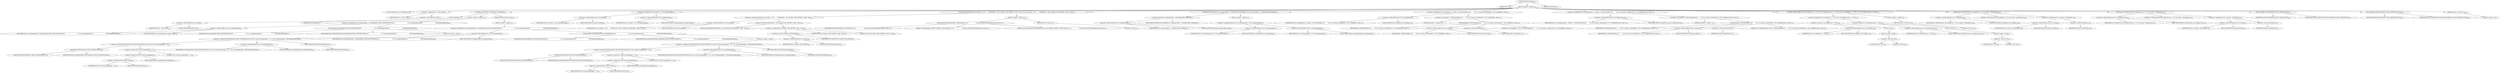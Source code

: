 digraph "TIFFSetupStrips" {  
"31831" [label = <(METHOD,TIFFSetupStrips)<SUB>553</SUB>> ]
"31832" [label = <(PARAM,TIFF *tif)<SUB>553</SUB>> ]
"31833" [label = <(BLOCK,&lt;empty&gt;,&lt;empty&gt;)<SUB>554</SUB>> ]
"31834" [label = <(LOCAL,TIFFDirectory* td: TIFFDirectory)<SUB>555</SUB>> ]
"31835" [label = <(&lt;operator&gt;.assignment,*td = &amp;tif-&gt;tif_dir)<SUB>555</SUB>> ]
"31836" [label = <(IDENTIFIER,td,*td = &amp;tif-&gt;tif_dir)<SUB>555</SUB>> ]
"31837" [label = <(&lt;operator&gt;.addressOf,&amp;tif-&gt;tif_dir)<SUB>555</SUB>> ]
"31838" [label = <(&lt;operator&gt;.indirectFieldAccess,tif-&gt;tif_dir)<SUB>555</SUB>> ]
"31839" [label = <(IDENTIFIER,tif,*td = &amp;tif-&gt;tif_dir)<SUB>555</SUB>> ]
"31840" [label = <(FIELD_IDENTIFIER,tif_dir,tif_dir)<SUB>555</SUB>> ]
"31841" [label = <(CONTROL_STRUCTURE,if (isTiled(tif)),if (isTiled(tif)))<SUB>557</SUB>> ]
"31842" [label = <(isTiled,isTiled(tif))<SUB>557</SUB>> ]
"31843" [label = <(IDENTIFIER,tif,isTiled(tif))<SUB>557</SUB>> ]
"31844" [label = <(BLOCK,&lt;empty&gt;,&lt;empty&gt;)<SUB>558</SUB>> ]
"31845" [label = <(&lt;operator&gt;.assignment,td-&gt;td_stripsperimage = isUnspecified(tif, FIELD_TILEDIMENSIONS)\012                                    ? td-&gt;td_samplesperpixel\012                                    : TIFFNumberOfTiles(tif))<SUB>558</SUB>> ]
"31846" [label = <(&lt;operator&gt;.indirectFieldAccess,td-&gt;td_stripsperimage)<SUB>558</SUB>> ]
"31847" [label = <(IDENTIFIER,td,td-&gt;td_stripsperimage = isUnspecified(tif, FIELD_TILEDIMENSIONS)\012                                    ? td-&gt;td_samplesperpixel\012                                    : TIFFNumberOfTiles(tif))<SUB>558</SUB>> ]
"31848" [label = <(FIELD_IDENTIFIER,td_stripsperimage,td_stripsperimage)<SUB>558</SUB>> ]
"31849" [label = <(isUnspecified,isUnspecified(tif, FIELD_TILEDIMENSIONS)\012                                    ? td-&gt;td_samplesperpixel\012                                    : TIFFNumberOfTiles(tif))<SUB>558</SUB>> ]
"31850" [label = <(IDENTIFIER,tif,isUnspecified(tif, FIELD_TILEDIMENSIONS)\012                                    ? td-&gt;td_samplesperpixel\012                                    : TIFFNumberOfTiles(tif))<SUB>558</SUB>> ]
"31851" [label = <(IDENTIFIER,FIELD_TILEDIMENSIONS,isUnspecified(tif, FIELD_TILEDIMENSIONS)\012                                    ? td-&gt;td_samplesperpixel\012                                    : TIFFNumberOfTiles(tif))<SUB>558</SUB>> ]
"31852" [label = <(BLOCK,&lt;empty&gt;,&lt;empty&gt;)> ]
"31853" [label = <(&lt;operator&gt;.conditional,(TIFFFieldSet(tif, FIELD_TILEDIMENSIONS) &amp;&amp; (tif)-&gt;tif_dir.td_imagelength == 0) ? td-&gt;td_samplesperpixel : TIFFNumberOfTiles(tif))<SUB>558</SUB>> ]
"31854" [label = <(&lt;operator&gt;.logicalAnd,TIFFFieldSet(tif, FIELD_TILEDIMENSIONS) &amp;&amp; (tif)-&gt;tif_dir.td_imagelength == 0)<SUB>558</SUB>> ]
"31855" [label = <(TIFFFieldSet,TIFFFieldSet(tif, FIELD_TILEDIMENSIONS))<SUB>558</SUB>> ]
"31856" [label = <(IDENTIFIER,tif,TIFFFieldSet(tif, FIELD_TILEDIMENSIONS))<SUB>558</SUB>> ]
"31857" [label = <(IDENTIFIER,FIELD_TILEDIMENSIONS,TIFFFieldSet(tif, FIELD_TILEDIMENSIONS))<SUB>558</SUB>> ]
"31858" [label = <(&lt;operator&gt;.equals,(tif)-&gt;tif_dir.td_imagelength == 0)<SUB>558</SUB>> ]
"31859" [label = <(&lt;operator&gt;.fieldAccess,(tif)-&gt;tif_dir.td_imagelength)<SUB>558</SUB>> ]
"31860" [label = <(&lt;operator&gt;.indirectFieldAccess,(tif)-&gt;tif_dir)<SUB>558</SUB>> ]
"31861" [label = <(IDENTIFIER,tif,(tif)-&gt;tif_dir.td_imagelength == 0)<SUB>558</SUB>> ]
"31862" [label = <(FIELD_IDENTIFIER,tif_dir,tif_dir)<SUB>558</SUB>> ]
"31863" [label = <(FIELD_IDENTIFIER,td_imagelength,td_imagelength)<SUB>558</SUB>> ]
"31864" [label = <(LITERAL,0,(tif)-&gt;tif_dir.td_imagelength == 0)<SUB>558</SUB>> ]
"31865" [label = <(&lt;operator&gt;.indirectFieldAccess,td-&gt;td_samplesperpixel)<SUB>559</SUB>> ]
"31866" [label = <(IDENTIFIER,td,(TIFFFieldSet(tif, FIELD_TILEDIMENSIONS) &amp;&amp; (tif)-&gt;tif_dir.td_imagelength == 0) ? td-&gt;td_samplesperpixel : TIFFNumberOfTiles(tif))<SUB>559</SUB>> ]
"31867" [label = <(FIELD_IDENTIFIER,td_samplesperpixel,td_samplesperpixel)<SUB>559</SUB>> ]
"31868" [label = <(TIFFNumberOfTiles,TIFFNumberOfTiles(tif))<SUB>560</SUB>> ]
"31869" [label = <(IDENTIFIER,tif,TIFFNumberOfTiles(tif))<SUB>560</SUB>> ]
"31870" [label = <(CONTROL_STRUCTURE,else,else)<SUB>562</SUB>> ]
"31871" [label = <(BLOCK,&lt;empty&gt;,&lt;empty&gt;)<SUB>562</SUB>> ]
"31872" [label = <(&lt;operator&gt;.assignment,td-&gt;td_stripsperimage = isUnspecified(tif, FIELD_ROWSPERSTRIP)\012                                    ? td-&gt;td_samplesperpixel\012                                    : TIFFNumberOfStrips(tif))<SUB>562</SUB>> ]
"31873" [label = <(&lt;operator&gt;.indirectFieldAccess,td-&gt;td_stripsperimage)<SUB>562</SUB>> ]
"31874" [label = <(IDENTIFIER,td,td-&gt;td_stripsperimage = isUnspecified(tif, FIELD_ROWSPERSTRIP)\012                                    ? td-&gt;td_samplesperpixel\012                                    : TIFFNumberOfStrips(tif))<SUB>562</SUB>> ]
"31875" [label = <(FIELD_IDENTIFIER,td_stripsperimage,td_stripsperimage)<SUB>562</SUB>> ]
"31876" [label = <(isUnspecified,isUnspecified(tif, FIELD_ROWSPERSTRIP)\012                                    ? td-&gt;td_samplesperpixel\012                                    : TIFFNumberOfStrips(tif))<SUB>562</SUB>> ]
"31877" [label = <(IDENTIFIER,tif,isUnspecified(tif, FIELD_ROWSPERSTRIP)\012                                    ? td-&gt;td_samplesperpixel\012                                    : TIFFNumberOfStrips(tif))<SUB>562</SUB>> ]
"31878" [label = <(IDENTIFIER,FIELD_ROWSPERSTRIP,isUnspecified(tif, FIELD_ROWSPERSTRIP)\012                                    ? td-&gt;td_samplesperpixel\012                                    : TIFFNumberOfStrips(tif))<SUB>562</SUB>> ]
"31879" [label = <(BLOCK,&lt;empty&gt;,&lt;empty&gt;)> ]
"31880" [label = <(&lt;operator&gt;.conditional,(TIFFFieldSet(tif, FIELD_ROWSPERSTRIP) &amp;&amp; (tif)-&gt;tif_dir.td_imagelength == 0) ? td-&gt;td_samplesperpixel : TIFFNumberOfStrips(tif))<SUB>562</SUB>> ]
"31881" [label = <(&lt;operator&gt;.logicalAnd,TIFFFieldSet(tif, FIELD_ROWSPERSTRIP) &amp;&amp; (tif)-&gt;tif_dir.td_imagelength == 0)<SUB>562</SUB>> ]
"31882" [label = <(TIFFFieldSet,TIFFFieldSet(tif, FIELD_ROWSPERSTRIP))<SUB>562</SUB>> ]
"31883" [label = <(IDENTIFIER,tif,TIFFFieldSet(tif, FIELD_ROWSPERSTRIP))<SUB>562</SUB>> ]
"31884" [label = <(IDENTIFIER,FIELD_ROWSPERSTRIP,TIFFFieldSet(tif, FIELD_ROWSPERSTRIP))<SUB>562</SUB>> ]
"31885" [label = <(&lt;operator&gt;.equals,(tif)-&gt;tif_dir.td_imagelength == 0)<SUB>562</SUB>> ]
"31886" [label = <(&lt;operator&gt;.fieldAccess,(tif)-&gt;tif_dir.td_imagelength)<SUB>562</SUB>> ]
"31887" [label = <(&lt;operator&gt;.indirectFieldAccess,(tif)-&gt;tif_dir)<SUB>562</SUB>> ]
"31888" [label = <(IDENTIFIER,tif,(tif)-&gt;tif_dir.td_imagelength == 0)<SUB>562</SUB>> ]
"31889" [label = <(FIELD_IDENTIFIER,tif_dir,tif_dir)<SUB>562</SUB>> ]
"31890" [label = <(FIELD_IDENTIFIER,td_imagelength,td_imagelength)<SUB>562</SUB>> ]
"31891" [label = <(LITERAL,0,(tif)-&gt;tif_dir.td_imagelength == 0)<SUB>562</SUB>> ]
"31892" [label = <(&lt;operator&gt;.indirectFieldAccess,td-&gt;td_samplesperpixel)<SUB>563</SUB>> ]
"31893" [label = <(IDENTIFIER,td,(TIFFFieldSet(tif, FIELD_ROWSPERSTRIP) &amp;&amp; (tif)-&gt;tif_dir.td_imagelength == 0) ? td-&gt;td_samplesperpixel : TIFFNumberOfStrips(tif))<SUB>563</SUB>> ]
"31894" [label = <(FIELD_IDENTIFIER,td_samplesperpixel,td_samplesperpixel)<SUB>563</SUB>> ]
"31895" [label = <(TIFFNumberOfStrips,TIFFNumberOfStrips(tif))<SUB>564</SUB>> ]
"31896" [label = <(IDENTIFIER,tif,TIFFNumberOfStrips(tif))<SUB>564</SUB>> ]
"31897" [label = <(&lt;operator&gt;.assignment,td-&gt;td_nstrips = td-&gt;td_stripsperimage)<SUB>565</SUB>> ]
"31898" [label = <(&lt;operator&gt;.indirectFieldAccess,td-&gt;td_nstrips)<SUB>565</SUB>> ]
"31899" [label = <(IDENTIFIER,td,td-&gt;td_nstrips = td-&gt;td_stripsperimage)<SUB>565</SUB>> ]
"31900" [label = <(FIELD_IDENTIFIER,td_nstrips,td_nstrips)<SUB>565</SUB>> ]
"31901" [label = <(&lt;operator&gt;.indirectFieldAccess,td-&gt;td_stripsperimage)<SUB>565</SUB>> ]
"31902" [label = <(IDENTIFIER,td,td-&gt;td_nstrips = td-&gt;td_stripsperimage)<SUB>565</SUB>> ]
"31903" [label = <(FIELD_IDENTIFIER,td_stripsperimage,td_stripsperimage)<SUB>565</SUB>> ]
"31904" [label = <(CONTROL_STRUCTURE,if (td-&gt;td_nstrips &gt;=\012        0x80000000U / ((tif-&gt;tif_flags &amp; TIFF_BIGTIFF) ? 0x8U : 0x4U)),if (td-&gt;td_nstrips &gt;=\012        0x80000000U / ((tif-&gt;tif_flags &amp; TIFF_BIGTIFF) ? 0x8U : 0x4U)))<SUB>567</SUB>> ]
"31905" [label = <(&lt;operator&gt;.greaterEqualsThan,td-&gt;td_nstrips &gt;=\012        0x80000000U / ((tif-&gt;tif_flags &amp; TIFF_BIGTIFF) ? 0x8U : 0x4U))<SUB>567</SUB>> ]
"31906" [label = <(&lt;operator&gt;.indirectFieldAccess,td-&gt;td_nstrips)<SUB>567</SUB>> ]
"31907" [label = <(IDENTIFIER,td,td-&gt;td_nstrips &gt;=\012        0x80000000U / ((tif-&gt;tif_flags &amp; TIFF_BIGTIFF) ? 0x8U : 0x4U))<SUB>567</SUB>> ]
"31908" [label = <(FIELD_IDENTIFIER,td_nstrips,td_nstrips)<SUB>567</SUB>> ]
"31909" [label = <(&lt;operator&gt;.division,0x80000000U / ((tif-&gt;tif_flags &amp; TIFF_BIGTIFF) ? 0x8U : 0x4U))<SUB>568</SUB>> ]
"31910" [label = <(LITERAL,0x80000000U,0x80000000U / ((tif-&gt;tif_flags &amp; TIFF_BIGTIFF) ? 0x8U : 0x4U))<SUB>568</SUB>> ]
"31911" [label = <(&lt;operator&gt;.conditional,(tif-&gt;tif_flags &amp; TIFF_BIGTIFF) ? 0x8U : 0x4U)<SUB>568</SUB>> ]
"31912" [label = <(&lt;operator&gt;.and,tif-&gt;tif_flags &amp; TIFF_BIGTIFF)<SUB>568</SUB>> ]
"31913" [label = <(&lt;operator&gt;.indirectFieldAccess,tif-&gt;tif_flags)<SUB>568</SUB>> ]
"31914" [label = <(IDENTIFIER,tif,tif-&gt;tif_flags &amp; TIFF_BIGTIFF)<SUB>568</SUB>> ]
"31915" [label = <(FIELD_IDENTIFIER,tif_flags,tif_flags)<SUB>568</SUB>> ]
"31916" [label = <(IDENTIFIER,TIFF_BIGTIFF,tif-&gt;tif_flags &amp; TIFF_BIGTIFF)<SUB>568</SUB>> ]
"31917" [label = <(LITERAL,0x8U,(tif-&gt;tif_flags &amp; TIFF_BIGTIFF) ? 0x8U : 0x4U)<SUB>568</SUB>> ]
"31918" [label = <(LITERAL,0x4U,(tif-&gt;tif_flags &amp; TIFF_BIGTIFF) ? 0x8U : 0x4U)<SUB>568</SUB>> ]
"31919" [label = <(BLOCK,&lt;empty&gt;,&lt;empty&gt;)<SUB>569</SUB>> ]
"31920" [label = <(TIFFErrorExtR,TIFFErrorExtR(tif, &quot;TIFFSetupStrips&quot;,\012                      &quot;Too large Strip/Tile Offsets/ByteCounts arrays&quot;))<SUB>570</SUB>> ]
"31921" [label = <(IDENTIFIER,tif,TIFFErrorExtR(tif, &quot;TIFFSetupStrips&quot;,\012                      &quot;Too large Strip/Tile Offsets/ByteCounts arrays&quot;))<SUB>570</SUB>> ]
"31922" [label = <(LITERAL,&quot;TIFFSetupStrips&quot;,TIFFErrorExtR(tif, &quot;TIFFSetupStrips&quot;,\012                      &quot;Too large Strip/Tile Offsets/ByteCounts arrays&quot;))<SUB>570</SUB>> ]
"31923" [label = <(LITERAL,&quot;Too large Strip/Tile Offsets/ByteCounts arrays&quot;,TIFFErrorExtR(tif, &quot;TIFFSetupStrips&quot;,\012                      &quot;Too large Strip/Tile Offsets/ByteCounts arrays&quot;))<SUB>571</SUB>> ]
"31924" [label = <(RETURN,return 0;,return 0;)<SUB>572</SUB>> ]
"31925" [label = <(LITERAL,0,return 0;)<SUB>572</SUB>> ]
"31926" [label = <(CONTROL_STRUCTURE,if (td-&gt;td_planarconfig == PLANARCONFIG_SEPARATE),if (td-&gt;td_planarconfig == PLANARCONFIG_SEPARATE))<SUB>574</SUB>> ]
"31927" [label = <(&lt;operator&gt;.equals,td-&gt;td_planarconfig == PLANARCONFIG_SEPARATE)<SUB>574</SUB>> ]
"31928" [label = <(&lt;operator&gt;.indirectFieldAccess,td-&gt;td_planarconfig)<SUB>574</SUB>> ]
"31929" [label = <(IDENTIFIER,td,td-&gt;td_planarconfig == PLANARCONFIG_SEPARATE)<SUB>574</SUB>> ]
"31930" [label = <(FIELD_IDENTIFIER,td_planarconfig,td_planarconfig)<SUB>574</SUB>> ]
"31931" [label = <(IDENTIFIER,PLANARCONFIG_SEPARATE,td-&gt;td_planarconfig == PLANARCONFIG_SEPARATE)<SUB>574</SUB>> ]
"31932" [label = <(BLOCK,&lt;empty&gt;,&lt;empty&gt;)<SUB>575</SUB>> ]
"31933" [label = <(&lt;operator&gt;.assignmentDivision,td-&gt;td_stripsperimage /= td-&gt;td_samplesperpixel)<SUB>575</SUB>> ]
"31934" [label = <(&lt;operator&gt;.indirectFieldAccess,td-&gt;td_stripsperimage)<SUB>575</SUB>> ]
"31935" [label = <(IDENTIFIER,td,td-&gt;td_stripsperimage /= td-&gt;td_samplesperpixel)<SUB>575</SUB>> ]
"31936" [label = <(FIELD_IDENTIFIER,td_stripsperimage,td_stripsperimage)<SUB>575</SUB>> ]
"31937" [label = <(&lt;operator&gt;.indirectFieldAccess,td-&gt;td_samplesperpixel)<SUB>575</SUB>> ]
"31938" [label = <(IDENTIFIER,td,td-&gt;td_stripsperimage /= td-&gt;td_samplesperpixel)<SUB>575</SUB>> ]
"31939" [label = <(FIELD_IDENTIFIER,td_samplesperpixel,td_samplesperpixel)<SUB>575</SUB>> ]
"31940" [label = <(&lt;operator&gt;.assignment,td-&gt;td_stripoffset_p = (uint64_t *)_TIFFCheckMalloc(\012        tif, td-&gt;td_nstrips, sizeof(uint64_t), &quot;for \&quot;StripOffsets\&quot; array&quot;))<SUB>576</SUB>> ]
"31941" [label = <(&lt;operator&gt;.indirectFieldAccess,td-&gt;td_stripoffset_p)<SUB>576</SUB>> ]
"31942" [label = <(IDENTIFIER,td,td-&gt;td_stripoffset_p = (uint64_t *)_TIFFCheckMalloc(\012        tif, td-&gt;td_nstrips, sizeof(uint64_t), &quot;for \&quot;StripOffsets\&quot; array&quot;))<SUB>576</SUB>> ]
"31943" [label = <(FIELD_IDENTIFIER,td_stripoffset_p,td_stripoffset_p)<SUB>576</SUB>> ]
"31944" [label = <(&lt;operator&gt;.cast,(uint64_t *)_TIFFCheckMalloc(\012        tif, td-&gt;td_nstrips, sizeof(uint64_t), &quot;for \&quot;StripOffsets\&quot; array&quot;))<SUB>576</SUB>> ]
"31945" [label = <(UNKNOWN,uint64_t *,uint64_t *)<SUB>576</SUB>> ]
"31946" [label = <(_TIFFCheckMalloc,_TIFFCheckMalloc(\012        tif, td-&gt;td_nstrips, sizeof(uint64_t), &quot;for \&quot;StripOffsets\&quot; array&quot;))<SUB>576</SUB>> ]
"31947" [label = <(IDENTIFIER,tif,_TIFFCheckMalloc(\012        tif, td-&gt;td_nstrips, sizeof(uint64_t), &quot;for \&quot;StripOffsets\&quot; array&quot;))<SUB>577</SUB>> ]
"31948" [label = <(&lt;operator&gt;.indirectFieldAccess,td-&gt;td_nstrips)<SUB>577</SUB>> ]
"31949" [label = <(IDENTIFIER,td,_TIFFCheckMalloc(\012        tif, td-&gt;td_nstrips, sizeof(uint64_t), &quot;for \&quot;StripOffsets\&quot; array&quot;))<SUB>577</SUB>> ]
"31950" [label = <(FIELD_IDENTIFIER,td_nstrips,td_nstrips)<SUB>577</SUB>> ]
"31951" [label = <(&lt;operator&gt;.sizeOf,sizeof(uint64_t))<SUB>577</SUB>> ]
"31952" [label = <(IDENTIFIER,uint64_t,sizeof(uint64_t))<SUB>577</SUB>> ]
"31953" [label = <(LITERAL,&quot;for \&quot;StripOffsets\&quot; array&quot;,_TIFFCheckMalloc(\012        tif, td-&gt;td_nstrips, sizeof(uint64_t), &quot;for \&quot;StripOffsets\&quot; array&quot;))<SUB>577</SUB>> ]
"31954" [label = <(&lt;operator&gt;.assignment,td-&gt;td_stripbytecount_p = (uint64_t *)_TIFFCheckMalloc(\012        tif, td-&gt;td_nstrips, sizeof(uint64_t), &quot;for \&quot;StripByteCounts\&quot; array&quot;))<SUB>578</SUB>> ]
"31955" [label = <(&lt;operator&gt;.indirectFieldAccess,td-&gt;td_stripbytecount_p)<SUB>578</SUB>> ]
"31956" [label = <(IDENTIFIER,td,td-&gt;td_stripbytecount_p = (uint64_t *)_TIFFCheckMalloc(\012        tif, td-&gt;td_nstrips, sizeof(uint64_t), &quot;for \&quot;StripByteCounts\&quot; array&quot;))<SUB>578</SUB>> ]
"31957" [label = <(FIELD_IDENTIFIER,td_stripbytecount_p,td_stripbytecount_p)<SUB>578</SUB>> ]
"31958" [label = <(&lt;operator&gt;.cast,(uint64_t *)_TIFFCheckMalloc(\012        tif, td-&gt;td_nstrips, sizeof(uint64_t), &quot;for \&quot;StripByteCounts\&quot; array&quot;))<SUB>578</SUB>> ]
"31959" [label = <(UNKNOWN,uint64_t *,uint64_t *)<SUB>578</SUB>> ]
"31960" [label = <(_TIFFCheckMalloc,_TIFFCheckMalloc(\012        tif, td-&gt;td_nstrips, sizeof(uint64_t), &quot;for \&quot;StripByteCounts\&quot; array&quot;))<SUB>578</SUB>> ]
"31961" [label = <(IDENTIFIER,tif,_TIFFCheckMalloc(\012        tif, td-&gt;td_nstrips, sizeof(uint64_t), &quot;for \&quot;StripByteCounts\&quot; array&quot;))<SUB>579</SUB>> ]
"31962" [label = <(&lt;operator&gt;.indirectFieldAccess,td-&gt;td_nstrips)<SUB>579</SUB>> ]
"31963" [label = <(IDENTIFIER,td,_TIFFCheckMalloc(\012        tif, td-&gt;td_nstrips, sizeof(uint64_t), &quot;for \&quot;StripByteCounts\&quot; array&quot;))<SUB>579</SUB>> ]
"31964" [label = <(FIELD_IDENTIFIER,td_nstrips,td_nstrips)<SUB>579</SUB>> ]
"31965" [label = <(&lt;operator&gt;.sizeOf,sizeof(uint64_t))<SUB>579</SUB>> ]
"31966" [label = <(IDENTIFIER,uint64_t,sizeof(uint64_t))<SUB>579</SUB>> ]
"31967" [label = <(LITERAL,&quot;for \&quot;StripByteCounts\&quot; array&quot;,_TIFFCheckMalloc(\012        tif, td-&gt;td_nstrips, sizeof(uint64_t), &quot;for \&quot;StripByteCounts\&quot; array&quot;))<SUB>579</SUB>> ]
"31968" [label = <(CONTROL_STRUCTURE,if (td-&gt;td_stripoffset_p == NULL || td-&gt;td_stripbytecount_p == NULL),if (td-&gt;td_stripoffset_p == NULL || td-&gt;td_stripbytecount_p == NULL))<SUB>580</SUB>> ]
"31969" [label = <(&lt;operator&gt;.logicalOr,td-&gt;td_stripoffset_p == NULL || td-&gt;td_stripbytecount_p == NULL)<SUB>580</SUB>> ]
"31970" [label = <(&lt;operator&gt;.equals,td-&gt;td_stripoffset_p == NULL)<SUB>580</SUB>> ]
"31971" [label = <(&lt;operator&gt;.indirectFieldAccess,td-&gt;td_stripoffset_p)<SUB>580</SUB>> ]
"31972" [label = <(IDENTIFIER,td,td-&gt;td_stripoffset_p == NULL)<SUB>580</SUB>> ]
"31973" [label = <(FIELD_IDENTIFIER,td_stripoffset_p,td_stripoffset_p)<SUB>580</SUB>> ]
"31974" [label = <(NULL,NULL)<SUB>580</SUB>> ]
"31975" [label = <(BLOCK,&lt;empty&gt;,&lt;empty&gt;)> ]
"31976" [label = <(&lt;operator&gt;.cast,(void *)0)<SUB>580</SUB>> ]
"31977" [label = <(UNKNOWN,void *,void *)<SUB>580</SUB>> ]
"31978" [label = <(LITERAL,0,(void *)0)<SUB>580</SUB>> ]
"31979" [label = <(&lt;operator&gt;.equals,td-&gt;td_stripbytecount_p == NULL)<SUB>580</SUB>> ]
"31980" [label = <(&lt;operator&gt;.indirectFieldAccess,td-&gt;td_stripbytecount_p)<SUB>580</SUB>> ]
"31981" [label = <(IDENTIFIER,td,td-&gt;td_stripbytecount_p == NULL)<SUB>580</SUB>> ]
"31982" [label = <(FIELD_IDENTIFIER,td_stripbytecount_p,td_stripbytecount_p)<SUB>580</SUB>> ]
"31983" [label = <(NULL,NULL)<SUB>580</SUB>> ]
"31984" [label = <(BLOCK,&lt;empty&gt;,&lt;empty&gt;)> ]
"31985" [label = <(&lt;operator&gt;.cast,(void *)0)<SUB>580</SUB>> ]
"31986" [label = <(UNKNOWN,void *,void *)<SUB>580</SUB>> ]
"31987" [label = <(LITERAL,0,(void *)0)<SUB>580</SUB>> ]
"31988" [label = <(BLOCK,&lt;empty&gt;,&lt;empty&gt;)<SUB>581</SUB>> ]
"31989" [label = <(RETURN,return (0);,return (0);)<SUB>581</SUB>> ]
"31990" [label = <(LITERAL,0,return (0);)<SUB>581</SUB>> ]
"31991" [label = <(_TIFFmemset,_TIFFmemset(td-&gt;td_stripoffset_p, 0, td-&gt;td_nstrips * sizeof(uint64_t)))<SUB>586</SUB>> ]
"31992" [label = <(&lt;operator&gt;.indirectFieldAccess,td-&gt;td_stripoffset_p)<SUB>586</SUB>> ]
"31993" [label = <(IDENTIFIER,td,_TIFFmemset(td-&gt;td_stripoffset_p, 0, td-&gt;td_nstrips * sizeof(uint64_t)))<SUB>586</SUB>> ]
"31994" [label = <(FIELD_IDENTIFIER,td_stripoffset_p,td_stripoffset_p)<SUB>586</SUB>> ]
"31995" [label = <(LITERAL,0,_TIFFmemset(td-&gt;td_stripoffset_p, 0, td-&gt;td_nstrips * sizeof(uint64_t)))<SUB>586</SUB>> ]
"31996" [label = <(&lt;operator&gt;.multiplication,td-&gt;td_nstrips * sizeof(uint64_t))<SUB>586</SUB>> ]
"31997" [label = <(&lt;operator&gt;.indirectFieldAccess,td-&gt;td_nstrips)<SUB>586</SUB>> ]
"31998" [label = <(IDENTIFIER,td,td-&gt;td_nstrips * sizeof(uint64_t))<SUB>586</SUB>> ]
"31999" [label = <(FIELD_IDENTIFIER,td_nstrips,td_nstrips)<SUB>586</SUB>> ]
"32000" [label = <(&lt;operator&gt;.sizeOf,sizeof(uint64_t))<SUB>586</SUB>> ]
"32001" [label = <(IDENTIFIER,uint64_t,sizeof(uint64_t))<SUB>586</SUB>> ]
"32002" [label = <(_TIFFmemset,_TIFFmemset(td-&gt;td_stripbytecount_p, 0, td-&gt;td_nstrips * sizeof(uint64_t)))<SUB>587</SUB>> ]
"32003" [label = <(&lt;operator&gt;.indirectFieldAccess,td-&gt;td_stripbytecount_p)<SUB>587</SUB>> ]
"32004" [label = <(IDENTIFIER,td,_TIFFmemset(td-&gt;td_stripbytecount_p, 0, td-&gt;td_nstrips * sizeof(uint64_t)))<SUB>587</SUB>> ]
"32005" [label = <(FIELD_IDENTIFIER,td_stripbytecount_p,td_stripbytecount_p)<SUB>587</SUB>> ]
"32006" [label = <(LITERAL,0,_TIFFmemset(td-&gt;td_stripbytecount_p, 0, td-&gt;td_nstrips * sizeof(uint64_t)))<SUB>587</SUB>> ]
"32007" [label = <(&lt;operator&gt;.multiplication,td-&gt;td_nstrips * sizeof(uint64_t))<SUB>587</SUB>> ]
"32008" [label = <(&lt;operator&gt;.indirectFieldAccess,td-&gt;td_nstrips)<SUB>587</SUB>> ]
"32009" [label = <(IDENTIFIER,td,td-&gt;td_nstrips * sizeof(uint64_t))<SUB>587</SUB>> ]
"32010" [label = <(FIELD_IDENTIFIER,td_nstrips,td_nstrips)<SUB>587</SUB>> ]
"32011" [label = <(&lt;operator&gt;.sizeOf,sizeof(uint64_t))<SUB>587</SUB>> ]
"32012" [label = <(IDENTIFIER,uint64_t,sizeof(uint64_t))<SUB>587</SUB>> ]
"32013" [label = <(TIFFSetFieldBit,TIFFSetFieldBit(tif, FIELD_STRIPOFFSETS))<SUB>588</SUB>> ]
"32014" [label = <(IDENTIFIER,tif,TIFFSetFieldBit(tif, FIELD_STRIPOFFSETS))<SUB>588</SUB>> ]
"32015" [label = <(IDENTIFIER,FIELD_STRIPOFFSETS,TIFFSetFieldBit(tif, FIELD_STRIPOFFSETS))<SUB>588</SUB>> ]
"32016" [label = <(TIFFSetFieldBit,TIFFSetFieldBit(tif, FIELD_STRIPBYTECOUNTS))<SUB>589</SUB>> ]
"32017" [label = <(IDENTIFIER,tif,TIFFSetFieldBit(tif, FIELD_STRIPBYTECOUNTS))<SUB>589</SUB>> ]
"32018" [label = <(IDENTIFIER,FIELD_STRIPBYTECOUNTS,TIFFSetFieldBit(tif, FIELD_STRIPBYTECOUNTS))<SUB>589</SUB>> ]
"32019" [label = <(RETURN,return (1);,return (1);)<SUB>590</SUB>> ]
"32020" [label = <(LITERAL,1,return (1);)<SUB>590</SUB>> ]
"32021" [label = <(METHOD_RETURN,int)<SUB>553</SUB>> ]
  "31831" -> "31832" 
  "31831" -> "31833" 
  "31831" -> "32021" 
  "31833" -> "31834" 
  "31833" -> "31835" 
  "31833" -> "31841" 
  "31833" -> "31897" 
  "31833" -> "31904" 
  "31833" -> "31926" 
  "31833" -> "31940" 
  "31833" -> "31954" 
  "31833" -> "31968" 
  "31833" -> "31991" 
  "31833" -> "32002" 
  "31833" -> "32013" 
  "31833" -> "32016" 
  "31833" -> "32019" 
  "31835" -> "31836" 
  "31835" -> "31837" 
  "31837" -> "31838" 
  "31838" -> "31839" 
  "31838" -> "31840" 
  "31841" -> "31842" 
  "31841" -> "31844" 
  "31841" -> "31870" 
  "31842" -> "31843" 
  "31844" -> "31845" 
  "31845" -> "31846" 
  "31845" -> "31849" 
  "31846" -> "31847" 
  "31846" -> "31848" 
  "31849" -> "31850" 
  "31849" -> "31851" 
  "31849" -> "31852" 
  "31852" -> "31853" 
  "31853" -> "31854" 
  "31853" -> "31865" 
  "31853" -> "31868" 
  "31854" -> "31855" 
  "31854" -> "31858" 
  "31855" -> "31856" 
  "31855" -> "31857" 
  "31858" -> "31859" 
  "31858" -> "31864" 
  "31859" -> "31860" 
  "31859" -> "31863" 
  "31860" -> "31861" 
  "31860" -> "31862" 
  "31865" -> "31866" 
  "31865" -> "31867" 
  "31868" -> "31869" 
  "31870" -> "31871" 
  "31871" -> "31872" 
  "31872" -> "31873" 
  "31872" -> "31876" 
  "31873" -> "31874" 
  "31873" -> "31875" 
  "31876" -> "31877" 
  "31876" -> "31878" 
  "31876" -> "31879" 
  "31879" -> "31880" 
  "31880" -> "31881" 
  "31880" -> "31892" 
  "31880" -> "31895" 
  "31881" -> "31882" 
  "31881" -> "31885" 
  "31882" -> "31883" 
  "31882" -> "31884" 
  "31885" -> "31886" 
  "31885" -> "31891" 
  "31886" -> "31887" 
  "31886" -> "31890" 
  "31887" -> "31888" 
  "31887" -> "31889" 
  "31892" -> "31893" 
  "31892" -> "31894" 
  "31895" -> "31896" 
  "31897" -> "31898" 
  "31897" -> "31901" 
  "31898" -> "31899" 
  "31898" -> "31900" 
  "31901" -> "31902" 
  "31901" -> "31903" 
  "31904" -> "31905" 
  "31904" -> "31919" 
  "31905" -> "31906" 
  "31905" -> "31909" 
  "31906" -> "31907" 
  "31906" -> "31908" 
  "31909" -> "31910" 
  "31909" -> "31911" 
  "31911" -> "31912" 
  "31911" -> "31917" 
  "31911" -> "31918" 
  "31912" -> "31913" 
  "31912" -> "31916" 
  "31913" -> "31914" 
  "31913" -> "31915" 
  "31919" -> "31920" 
  "31919" -> "31924" 
  "31920" -> "31921" 
  "31920" -> "31922" 
  "31920" -> "31923" 
  "31924" -> "31925" 
  "31926" -> "31927" 
  "31926" -> "31932" 
  "31927" -> "31928" 
  "31927" -> "31931" 
  "31928" -> "31929" 
  "31928" -> "31930" 
  "31932" -> "31933" 
  "31933" -> "31934" 
  "31933" -> "31937" 
  "31934" -> "31935" 
  "31934" -> "31936" 
  "31937" -> "31938" 
  "31937" -> "31939" 
  "31940" -> "31941" 
  "31940" -> "31944" 
  "31941" -> "31942" 
  "31941" -> "31943" 
  "31944" -> "31945" 
  "31944" -> "31946" 
  "31946" -> "31947" 
  "31946" -> "31948" 
  "31946" -> "31951" 
  "31946" -> "31953" 
  "31948" -> "31949" 
  "31948" -> "31950" 
  "31951" -> "31952" 
  "31954" -> "31955" 
  "31954" -> "31958" 
  "31955" -> "31956" 
  "31955" -> "31957" 
  "31958" -> "31959" 
  "31958" -> "31960" 
  "31960" -> "31961" 
  "31960" -> "31962" 
  "31960" -> "31965" 
  "31960" -> "31967" 
  "31962" -> "31963" 
  "31962" -> "31964" 
  "31965" -> "31966" 
  "31968" -> "31969" 
  "31968" -> "31988" 
  "31969" -> "31970" 
  "31969" -> "31979" 
  "31970" -> "31971" 
  "31970" -> "31974" 
  "31971" -> "31972" 
  "31971" -> "31973" 
  "31974" -> "31975" 
  "31975" -> "31976" 
  "31976" -> "31977" 
  "31976" -> "31978" 
  "31979" -> "31980" 
  "31979" -> "31983" 
  "31980" -> "31981" 
  "31980" -> "31982" 
  "31983" -> "31984" 
  "31984" -> "31985" 
  "31985" -> "31986" 
  "31985" -> "31987" 
  "31988" -> "31989" 
  "31989" -> "31990" 
  "31991" -> "31992" 
  "31991" -> "31995" 
  "31991" -> "31996" 
  "31992" -> "31993" 
  "31992" -> "31994" 
  "31996" -> "31997" 
  "31996" -> "32000" 
  "31997" -> "31998" 
  "31997" -> "31999" 
  "32000" -> "32001" 
  "32002" -> "32003" 
  "32002" -> "32006" 
  "32002" -> "32007" 
  "32003" -> "32004" 
  "32003" -> "32005" 
  "32007" -> "32008" 
  "32007" -> "32011" 
  "32008" -> "32009" 
  "32008" -> "32010" 
  "32011" -> "32012" 
  "32013" -> "32014" 
  "32013" -> "32015" 
  "32016" -> "32017" 
  "32016" -> "32018" 
  "32019" -> "32020" 
}

